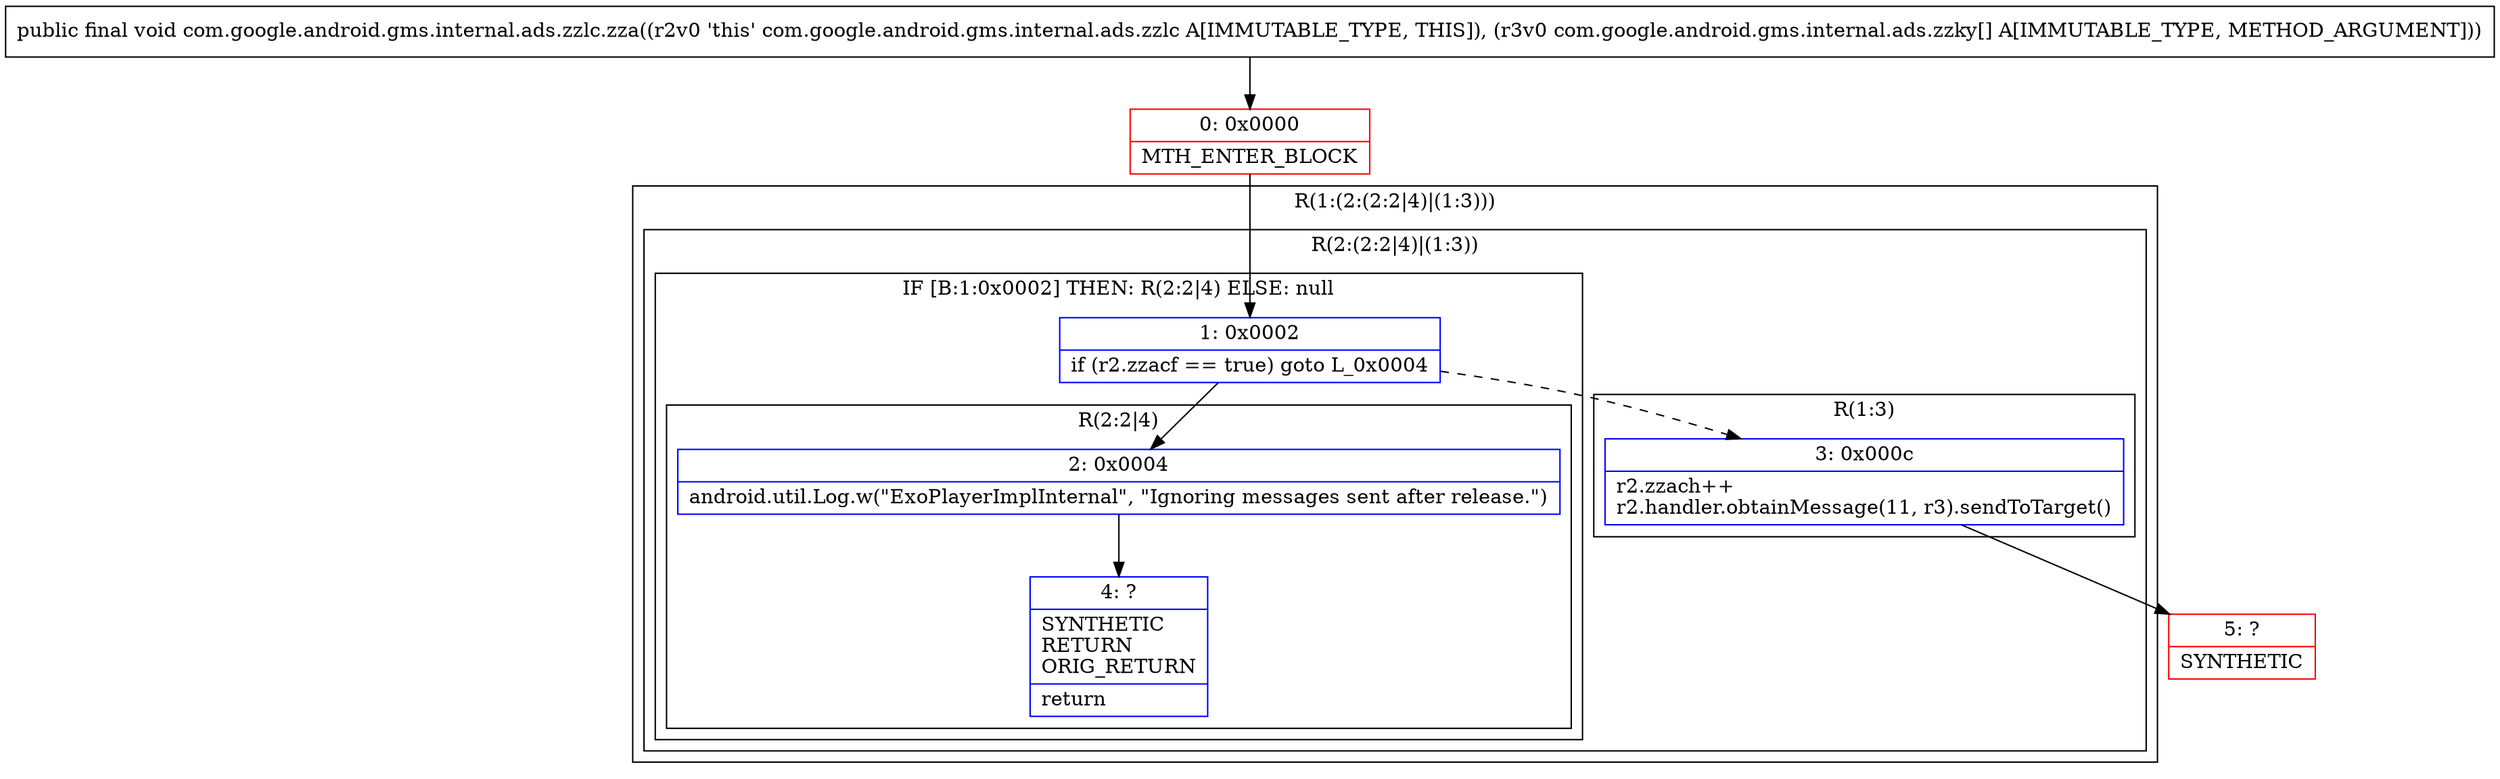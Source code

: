 digraph "CFG forcom.google.android.gms.internal.ads.zzlc.zza([Lcom\/google\/android\/gms\/internal\/ads\/zzky;)V" {
subgraph cluster_Region_254635016 {
label = "R(1:(2:(2:2|4)|(1:3)))";
node [shape=record,color=blue];
subgraph cluster_Region_673280341 {
label = "R(2:(2:2|4)|(1:3))";
node [shape=record,color=blue];
subgraph cluster_IfRegion_1859072654 {
label = "IF [B:1:0x0002] THEN: R(2:2|4) ELSE: null";
node [shape=record,color=blue];
Node_1 [shape=record,label="{1\:\ 0x0002|if (r2.zzacf == true) goto L_0x0004\l}"];
subgraph cluster_Region_505345773 {
label = "R(2:2|4)";
node [shape=record,color=blue];
Node_2 [shape=record,label="{2\:\ 0x0004|android.util.Log.w(\"ExoPlayerImplInternal\", \"Ignoring messages sent after release.\")\l}"];
Node_4 [shape=record,label="{4\:\ ?|SYNTHETIC\lRETURN\lORIG_RETURN\l|return\l}"];
}
}
subgraph cluster_Region_2058847242 {
label = "R(1:3)";
node [shape=record,color=blue];
Node_3 [shape=record,label="{3\:\ 0x000c|r2.zzach++\lr2.handler.obtainMessage(11, r3).sendToTarget()\l}"];
}
}
}
Node_0 [shape=record,color=red,label="{0\:\ 0x0000|MTH_ENTER_BLOCK\l}"];
Node_5 [shape=record,color=red,label="{5\:\ ?|SYNTHETIC\l}"];
MethodNode[shape=record,label="{public final void com.google.android.gms.internal.ads.zzlc.zza((r2v0 'this' com.google.android.gms.internal.ads.zzlc A[IMMUTABLE_TYPE, THIS]), (r3v0 com.google.android.gms.internal.ads.zzky[] A[IMMUTABLE_TYPE, METHOD_ARGUMENT])) }"];
MethodNode -> Node_0;
Node_1 -> Node_2;
Node_1 -> Node_3[style=dashed];
Node_2 -> Node_4;
Node_3 -> Node_5;
Node_0 -> Node_1;
}

